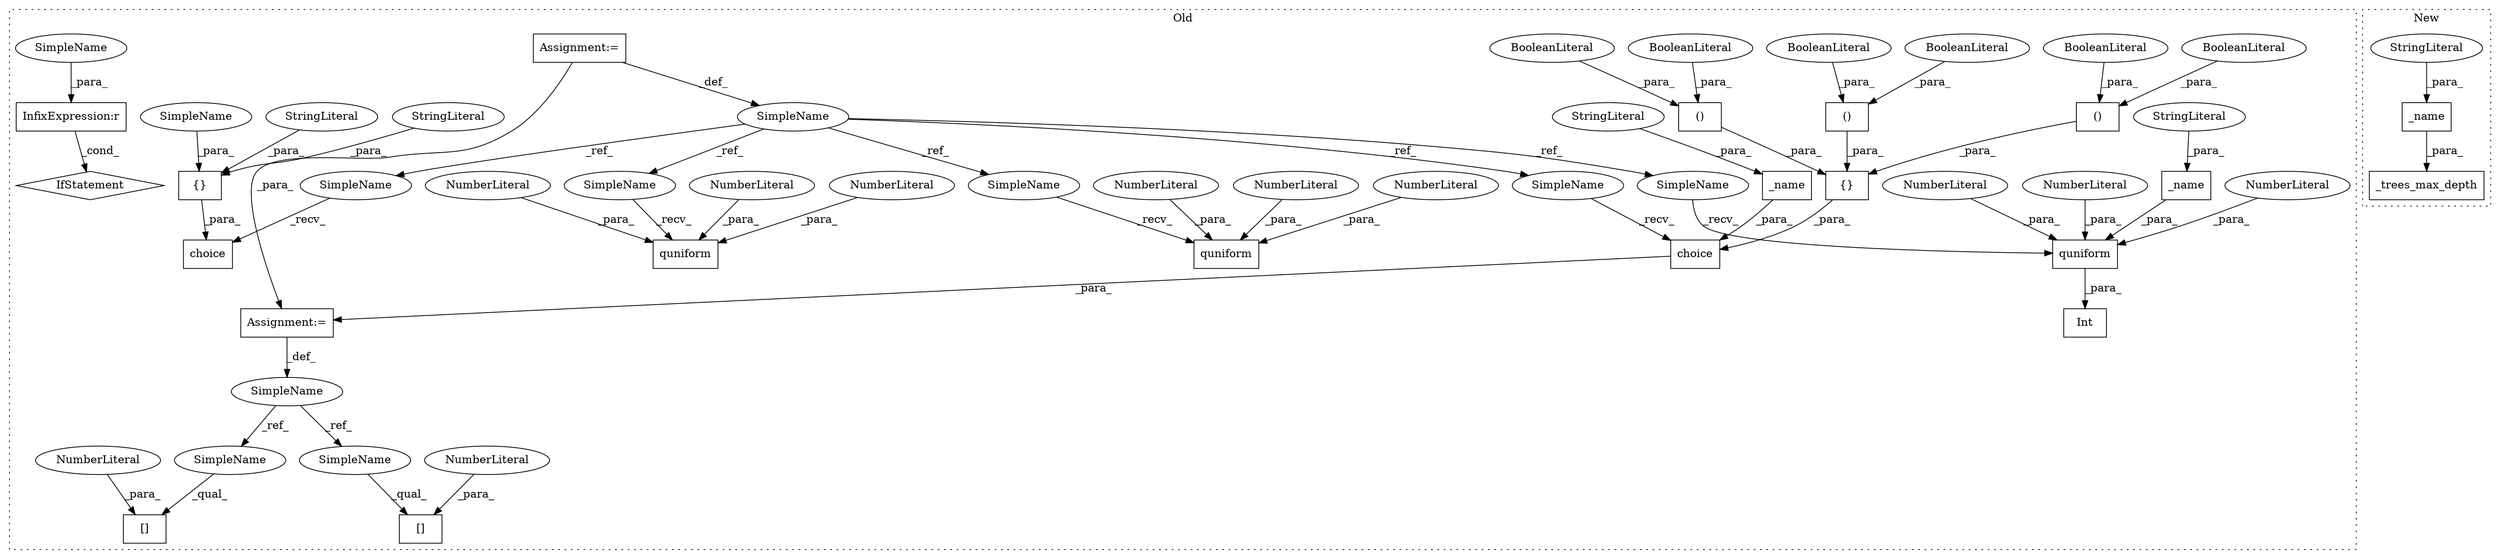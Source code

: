 digraph G {
subgraph cluster0 {
1 [label="Int" a="32" s="19045,19090" l="4,1" shape="box"];
3 [label="_name" a="32" s="19061,19081" l="6,1" shape="box"];
5 [label="quniform" a="32" s="19052,19089" l="9,1" shape="box"];
6 [label="NumberLiteral" a="34" s="19085" l="2" shape="ellipse"];
7 [label="NumberLiteral" a="34" s="19088" l="1" shape="ellipse"];
8 [label="NumberLiteral" a="34" s="19083" l="1" shape="ellipse"];
9 [label="SimpleName" a="42" s="18637" l="2" shape="ellipse"];
10 [label="choice" a="32" s="18838,18965" l="7,1" shape="box"];
11 [label="()" a="106" s="18940" l="23" shape="box"];
12 [label="[]" a="2" s="19538,19553" l="14,1" shape="box"];
13 [label="()" a="106" s="18883" l="21" shape="box"];
14 [label="NumberLiteral" a="34" s="19552" l="1" shape="ellipse"];
15 [label="()" a="106" s="18911" l="22" shape="box"];
16 [label="{}" a="4" s="18877,18963" l="6,2" shape="box"];
17 [label="[]" a="2" s="19485,19500" l="14,1" shape="box"];
18 [label="NumberLiteral" a="34" s="19499" l="1" shape="ellipse"];
19 [label="_name" a="32" s="18845,18866" l="6,1" shape="box"];
20 [label="BooleanLiteral" a="9" s="18900" l="4" shape="ellipse"];
21 [label="BooleanLiteral" a="9" s="18958" l="5" shape="ellipse"];
22 [label="BooleanLiteral" a="9" s="18883" l="4" shape="ellipse"];
23 [label="BooleanLiteral" a="9" s="18911" l="4" shape="ellipse"];
24 [label="BooleanLiteral" a="9" s="18928" l="5" shape="ellipse"];
25 [label="quniform" a="32" s="19302,19344" l="9,1" shape="box"];
26 [label="NumberLiteral" a="34" s="19340" l="2" shape="ellipse"];
27 [label="NumberLiteral" a="34" s="19343" l="1" shape="ellipse"];
28 [label="NumberLiteral" a="34" s="19338" l="1" shape="ellipse"];
29 [label="BooleanLiteral" a="9" s="18940" l="5" shape="ellipse"];
30 [label="quniform" a="32" s="19400,19440" l="9,1" shape="box"];
31 [label="NumberLiteral" a="34" s="19439" l="1" shape="ellipse"];
32 [label="NumberLiteral" a="34" s="19435" l="1" shape="ellipse"];
33 [label="NumberLiteral" a="34" s="19437" l="1" shape="ellipse"];
34 [label="SimpleName" a="42" s="18821" l="13" shape="ellipse"];
35 [label="choice" a="32" s="19179,19240" l="7,1" shape="box"];
36 [label="{}" a="4" s="19220,19239" l="1,1" shape="box"];
38 [label="StringLiteral" a="45" s="19067" l="14" shape="ellipse"];
39 [label="StringLiteral" a="45" s="18851" l="15" shape="ellipse"];
40 [label="StringLiteral" a="45" s="19228" l="6" shape="ellipse"];
41 [label="Assignment:=" a="7" s="18637" l="2" shape="box"];
42 [label="Assignment:=" a="7" s="18834" l="1" shape="box"];
43 [label="StringLiteral" a="45" s="19221" l="6" shape="ellipse"];
44 [label="InfixExpression:r" a="27" s="19526" l="4" shape="box"];
45 [label="IfStatement" a="25" s="19535" l="3" shape="diamond"];
46 [label="SimpleName" a="42" s="19176" l="2" shape="ellipse"];
47 [label="SimpleName" a="42" s="19397" l="2" shape="ellipse"];
48 [label="SimpleName" a="42" s="18835" l="2" shape="ellipse"];
49 [label="SimpleName" a="42" s="19049" l="2" shape="ellipse"];
50 [label="SimpleName" a="42" s="19299" l="2" shape="ellipse"];
51 [label="SimpleName" a="42" s="19235" l="4" shape="ellipse"];
52 [label="SimpleName" a="42" s="19530" l="4" shape="ellipse"];
53 [label="SimpleName" a="42" s="19485" l="13" shape="ellipse"];
54 [label="SimpleName" a="42" s="19538" l="13" shape="ellipse"];
label = "Old";
style="dotted";
}
subgraph cluster1 {
2 [label="_trees_max_depth" a="32" s="20530,20565" l="17,1" shape="box"];
4 [label="_name" a="32" s="20547,20564" l="6,1" shape="box"];
37 [label="StringLiteral" a="45" s="20553" l="11" shape="ellipse"];
label = "New";
style="dotted";
}
3 -> 5 [label="_para_"];
4 -> 2 [label="_para_"];
5 -> 1 [label="_para_"];
6 -> 5 [label="_para_"];
7 -> 5 [label="_para_"];
8 -> 5 [label="_para_"];
9 -> 48 [label="_ref_"];
9 -> 46 [label="_ref_"];
9 -> 49 [label="_ref_"];
9 -> 50 [label="_ref_"];
9 -> 47 [label="_ref_"];
10 -> 42 [label="_para_"];
11 -> 16 [label="_para_"];
13 -> 16 [label="_para_"];
14 -> 12 [label="_para_"];
15 -> 16 [label="_para_"];
16 -> 10 [label="_para_"];
18 -> 17 [label="_para_"];
19 -> 10 [label="_para_"];
20 -> 13 [label="_para_"];
21 -> 11 [label="_para_"];
22 -> 13 [label="_para_"];
23 -> 15 [label="_para_"];
24 -> 15 [label="_para_"];
26 -> 25 [label="_para_"];
27 -> 25 [label="_para_"];
28 -> 25 [label="_para_"];
29 -> 11 [label="_para_"];
31 -> 30 [label="_para_"];
32 -> 30 [label="_para_"];
33 -> 30 [label="_para_"];
34 -> 54 [label="_ref_"];
34 -> 53 [label="_ref_"];
36 -> 35 [label="_para_"];
37 -> 4 [label="_para_"];
38 -> 3 [label="_para_"];
39 -> 19 [label="_para_"];
40 -> 36 [label="_para_"];
41 -> 42 [label="_para_"];
41 -> 9 [label="_def_"];
42 -> 34 [label="_def_"];
43 -> 36 [label="_para_"];
44 -> 45 [label="_cond_"];
46 -> 35 [label="_recv_"];
47 -> 30 [label="_recv_"];
48 -> 10 [label="_recv_"];
49 -> 5 [label="_recv_"];
50 -> 25 [label="_recv_"];
51 -> 36 [label="_para_"];
52 -> 44 [label="_para_"];
53 -> 17 [label="_qual_"];
54 -> 12 [label="_qual_"];
}